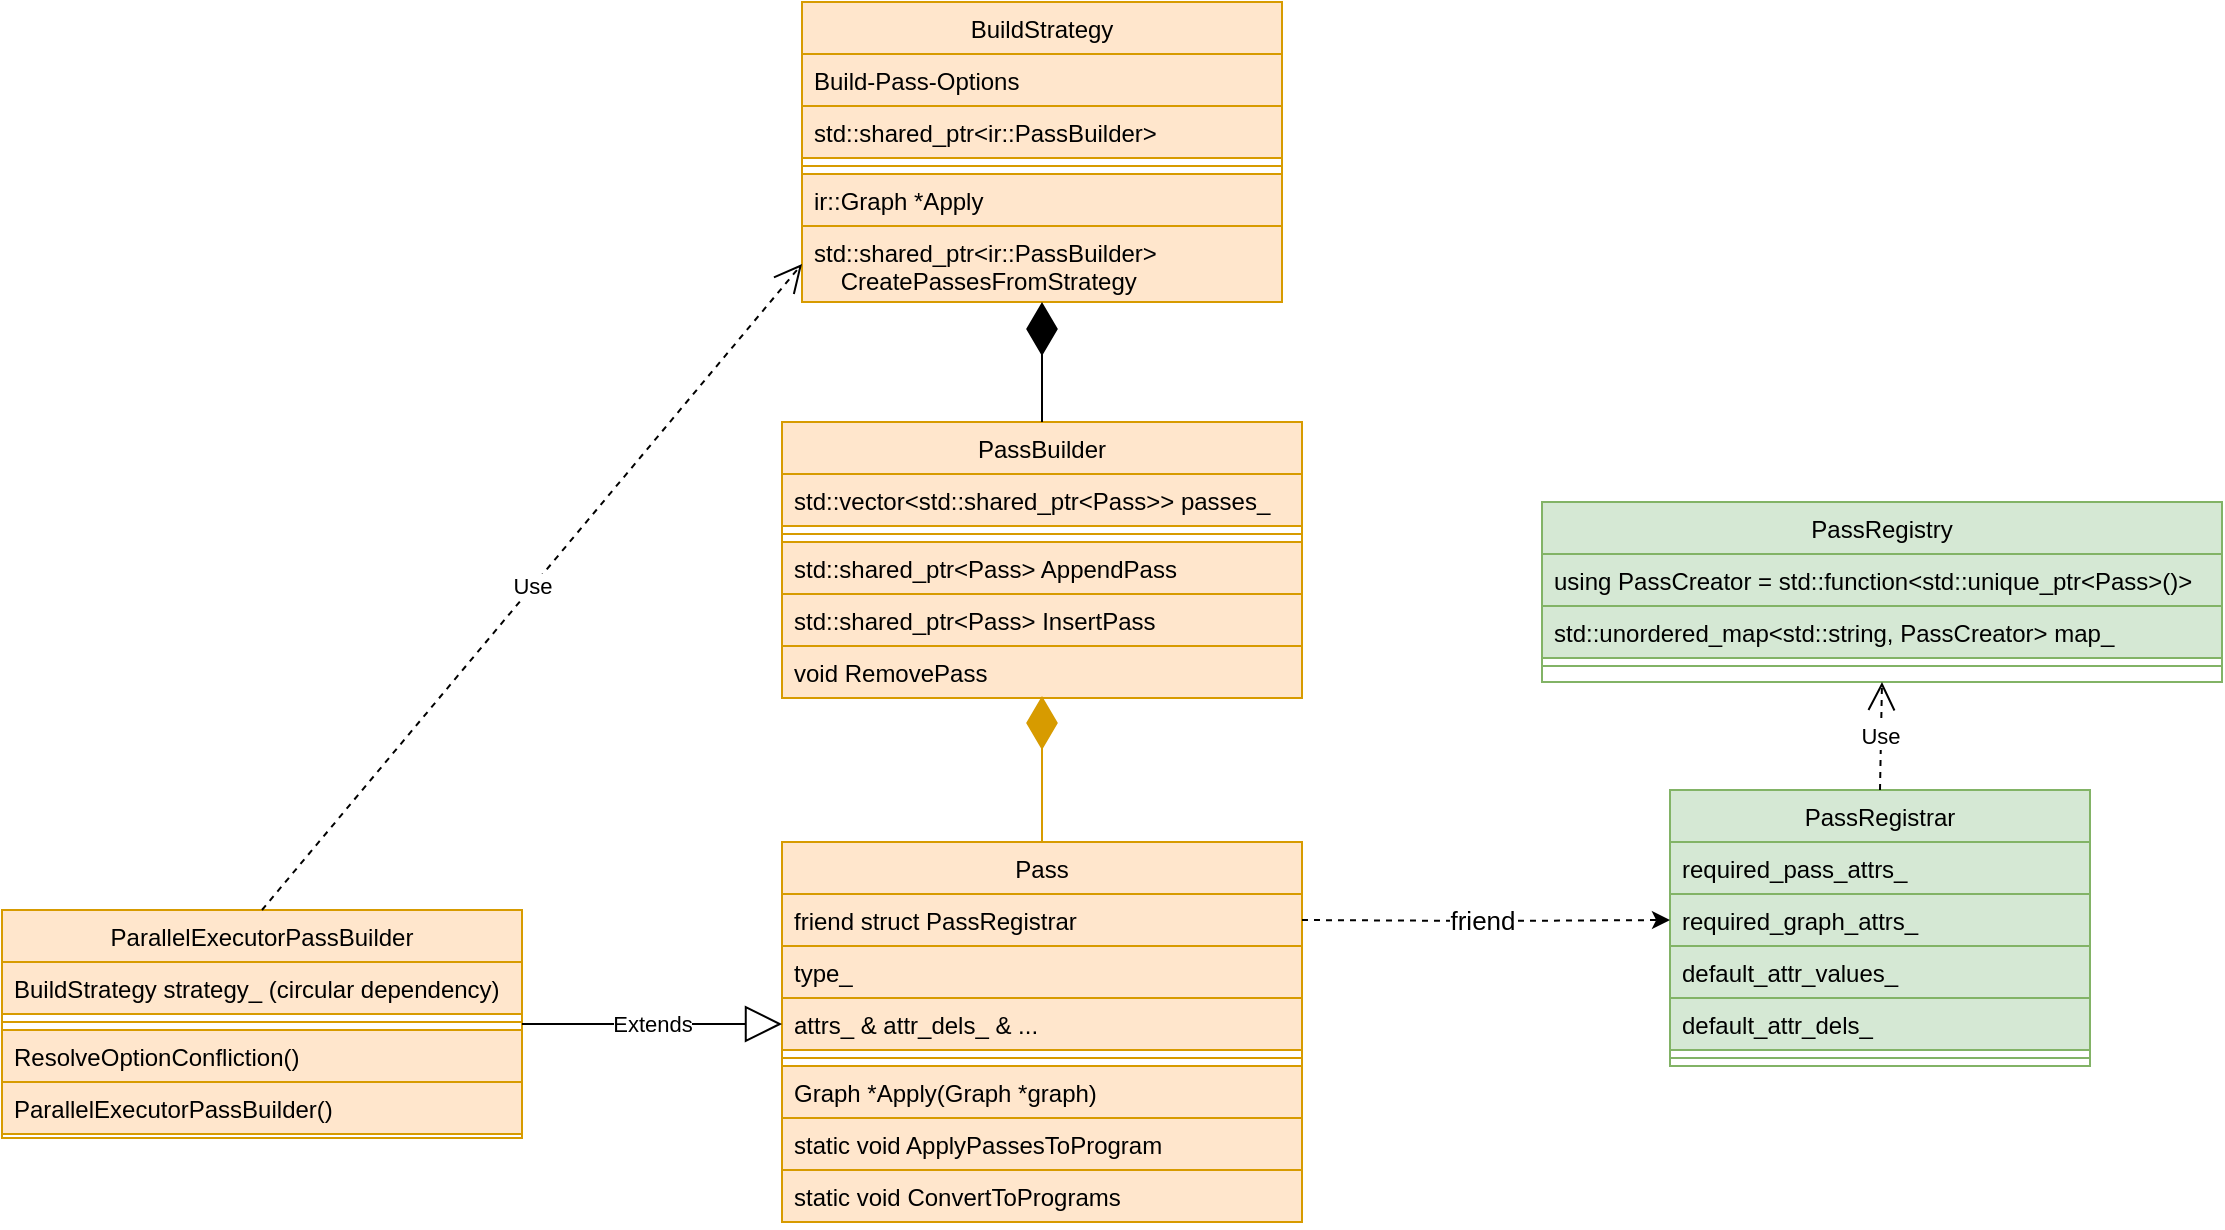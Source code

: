<mxfile version="21.1.7" type="github">
  <diagram id="C5RBs43oDa-KdzZeNtuy" name="Page-1">
    <mxGraphModel dx="1781" dy="509" grid="1" gridSize="10" guides="1" tooltips="1" connect="1" arrows="1" fold="1" page="1" pageScale="1" pageWidth="827" pageHeight="1169" math="0" shadow="0">
      <root>
        <mxCell id="WIyWlLk6GJQsqaUBKTNV-0" />
        <mxCell id="WIyWlLk6GJQsqaUBKTNV-1" parent="WIyWlLk6GJQsqaUBKTNV-0" />
        <mxCell id="zkfFHV4jXpPFQw0GAbJ--0" value="BuildStrategy" style="swimlane;fontStyle=0;align=center;verticalAlign=top;childLayout=stackLayout;horizontal=1;startSize=26;horizontalStack=0;resizeParent=1;resizeLast=0;collapsible=1;marginBottom=0;rounded=0;shadow=0;strokeWidth=1;fillColor=#ffe6cc;strokeColor=#d79b00;" parent="WIyWlLk6GJQsqaUBKTNV-1" vertex="1">
          <mxGeometry x="260" y="40" width="240" height="150" as="geometry">
            <mxRectangle x="230" y="140" width="160" height="26" as="alternateBounds" />
          </mxGeometry>
        </mxCell>
        <mxCell id="zkfFHV4jXpPFQw0GAbJ--1" value="Build-Pass-Options" style="text;align=left;verticalAlign=top;spacingLeft=4;spacingRight=4;overflow=hidden;rotatable=0;points=[[0,0.5],[1,0.5]];portConstraint=eastwest;fillColor=#ffe6cc;strokeColor=#d79b00;" parent="zkfFHV4jXpPFQw0GAbJ--0" vertex="1">
          <mxGeometry y="26" width="240" height="26" as="geometry" />
        </mxCell>
        <mxCell id="zkfFHV4jXpPFQw0GAbJ--3" value="std::shared_ptr&amp;lt;ir::PassBuilder&amp;gt;" style="text;align=left;verticalAlign=top;spacingLeft=4;spacingRight=4;overflow=hidden;rotatable=0;points=[[0,0.5],[1,0.5]];portConstraint=eastwest;rounded=0;shadow=0;html=1;fillColor=#ffe6cc;strokeColor=#d79b00;" parent="zkfFHV4jXpPFQw0GAbJ--0" vertex="1">
          <mxGeometry y="52" width="240" height="26" as="geometry" />
        </mxCell>
        <mxCell id="zkfFHV4jXpPFQw0GAbJ--4" value="" style="line;html=1;strokeWidth=1;align=left;verticalAlign=middle;spacingTop=-1;spacingLeft=3;spacingRight=3;rotatable=0;labelPosition=right;points=[];portConstraint=eastwest;fillColor=#ffe6cc;strokeColor=#d79b00;" parent="zkfFHV4jXpPFQw0GAbJ--0" vertex="1">
          <mxGeometry y="78" width="240" height="8" as="geometry" />
        </mxCell>
        <mxCell id="zkfFHV4jXpPFQw0GAbJ--5" value="ir::Graph *Apply" style="text;align=left;verticalAlign=top;spacingLeft=4;spacingRight=4;overflow=hidden;rotatable=0;points=[[0,0.5],[1,0.5]];portConstraint=eastwest;html=1;fillColor=#ffe6cc;strokeColor=#d79b00;" parent="zkfFHV4jXpPFQw0GAbJ--0" vertex="1">
          <mxGeometry y="86" width="240" height="26" as="geometry" />
        </mxCell>
        <mxCell id="vt0kdn2ONSh6rzozrYC7-0" value="std::shared_ptr&amp;lt;ir::PassBuilder&amp;gt; &lt;br&gt;&amp;nbsp; &amp;nbsp; CreatePassesFromStrategy" style="text;align=left;verticalAlign=top;spacingLeft=4;spacingRight=4;overflow=hidden;rotatable=0;points=[[0,0.5],[1,0.5]];portConstraint=eastwest;html=1;fillColor=#ffe6cc;strokeColor=#d79b00;" vertex="1" parent="zkfFHV4jXpPFQw0GAbJ--0">
          <mxGeometry y="112" width="240" height="38" as="geometry" />
        </mxCell>
        <mxCell id="zkfFHV4jXpPFQw0GAbJ--6" value="PassBuilder" style="swimlane;fontStyle=0;align=center;verticalAlign=top;childLayout=stackLayout;horizontal=1;startSize=26;horizontalStack=0;resizeParent=1;resizeLast=0;collapsible=1;marginBottom=0;rounded=0;shadow=0;strokeWidth=1;fillColor=#ffe6cc;strokeColor=#d79b00;" parent="WIyWlLk6GJQsqaUBKTNV-1" vertex="1">
          <mxGeometry x="250" y="250" width="260" height="138" as="geometry">
            <mxRectangle x="130" y="380" width="160" height="26" as="alternateBounds" />
          </mxGeometry>
        </mxCell>
        <mxCell id="zkfFHV4jXpPFQw0GAbJ--7" value="std::vector&lt;std::shared_ptr&lt;Pass&gt;&gt; passes_" style="text;align=left;verticalAlign=top;spacingLeft=4;spacingRight=4;overflow=hidden;rotatable=0;points=[[0,0.5],[1,0.5]];portConstraint=eastwest;fillColor=#ffe6cc;strokeColor=#d79b00;" parent="zkfFHV4jXpPFQw0GAbJ--6" vertex="1">
          <mxGeometry y="26" width="260" height="26" as="geometry" />
        </mxCell>
        <mxCell id="zkfFHV4jXpPFQw0GAbJ--9" value="" style="line;html=1;strokeWidth=1;align=left;verticalAlign=middle;spacingTop=-1;spacingLeft=3;spacingRight=3;rotatable=0;labelPosition=right;points=[];portConstraint=eastwest;fillColor=#ffe6cc;strokeColor=#d79b00;" parent="zkfFHV4jXpPFQw0GAbJ--6" vertex="1">
          <mxGeometry y="52" width="260" height="8" as="geometry" />
        </mxCell>
        <mxCell id="zkfFHV4jXpPFQw0GAbJ--10" value="std::shared_ptr&lt;Pass&gt; AppendPass" style="text;align=left;verticalAlign=top;spacingLeft=4;spacingRight=4;overflow=hidden;rotatable=0;points=[[0,0.5],[1,0.5]];portConstraint=eastwest;fontStyle=0;fillColor=#ffe6cc;strokeColor=#d79b00;" parent="zkfFHV4jXpPFQw0GAbJ--6" vertex="1">
          <mxGeometry y="60" width="260" height="26" as="geometry" />
        </mxCell>
        <mxCell id="zkfFHV4jXpPFQw0GAbJ--11" value="std::shared_ptr&lt;Pass&gt; InsertPass" style="text;align=left;verticalAlign=top;spacingLeft=4;spacingRight=4;overflow=hidden;rotatable=0;points=[[0,0.5],[1,0.5]];portConstraint=eastwest;fillColor=#ffe6cc;strokeColor=#d79b00;" parent="zkfFHV4jXpPFQw0GAbJ--6" vertex="1">
          <mxGeometry y="86" width="260" height="26" as="geometry" />
        </mxCell>
        <mxCell id="vt0kdn2ONSh6rzozrYC7-2" value="void RemovePass" style="text;align=left;verticalAlign=top;spacingLeft=4;spacingRight=4;overflow=hidden;rotatable=0;points=[[0,0.5],[1,0.5]];portConstraint=eastwest;fillColor=#ffe6cc;strokeColor=#d79b00;" vertex="1" parent="zkfFHV4jXpPFQw0GAbJ--6">
          <mxGeometry y="112" width="260" height="26" as="geometry" />
        </mxCell>
        <mxCell id="vt0kdn2ONSh6rzozrYC7-1" value="" style="endArrow=diamondThin;endFill=1;endSize=24;html=1;rounded=0;entryX=0.5;entryY=1;entryDx=0;entryDy=0;exitX=0.5;exitY=0;exitDx=0;exitDy=0;" edge="1" parent="WIyWlLk6GJQsqaUBKTNV-1" source="zkfFHV4jXpPFQw0GAbJ--6" target="zkfFHV4jXpPFQw0GAbJ--0">
          <mxGeometry width="160" relative="1" as="geometry">
            <mxPoint x="380" y="270" as="sourcePoint" />
            <mxPoint x="520" y="330" as="targetPoint" />
          </mxGeometry>
        </mxCell>
        <mxCell id="vt0kdn2ONSh6rzozrYC7-3" value="" style="endArrow=diamondThin;endFill=1;endSize=24;html=1;rounded=0;entryX=0.5;entryY=0.962;entryDx=0;entryDy=0;entryPerimeter=0;exitX=0.5;exitY=0;exitDx=0;exitDy=0;fillColor=#ffe6cc;strokeColor=#d79b00;" edge="1" parent="WIyWlLk6GJQsqaUBKTNV-1" source="vt0kdn2ONSh6rzozrYC7-4" target="vt0kdn2ONSh6rzozrYC7-2">
          <mxGeometry width="160" relative="1" as="geometry">
            <mxPoint x="380" y="460" as="sourcePoint" />
            <mxPoint x="379.5" y="450" as="targetPoint" />
          </mxGeometry>
        </mxCell>
        <mxCell id="vt0kdn2ONSh6rzozrYC7-4" value="Pass" style="swimlane;fontStyle=0;align=center;verticalAlign=top;childLayout=stackLayout;horizontal=1;startSize=26;horizontalStack=0;resizeParent=1;resizeLast=0;collapsible=1;marginBottom=0;rounded=0;shadow=0;strokeWidth=1;fillColor=#ffe6cc;strokeColor=#d79b00;" vertex="1" parent="WIyWlLk6GJQsqaUBKTNV-1">
          <mxGeometry x="250" y="460" width="260" height="190" as="geometry">
            <mxRectangle x="130" y="380" width="160" height="26" as="alternateBounds" />
          </mxGeometry>
        </mxCell>
        <mxCell id="vt0kdn2ONSh6rzozrYC7-28" value="friend struct PassRegistrar" style="text;align=left;verticalAlign=top;spacingLeft=4;spacingRight=4;overflow=hidden;rotatable=0;points=[[0,0.5],[1,0.5]];portConstraint=eastwest;fillColor=#ffe6cc;strokeColor=#d79b00;" vertex="1" parent="vt0kdn2ONSh6rzozrYC7-4">
          <mxGeometry y="26" width="260" height="26" as="geometry" />
        </mxCell>
        <mxCell id="vt0kdn2ONSh6rzozrYC7-5" value="type_" style="text;align=left;verticalAlign=top;spacingLeft=4;spacingRight=4;overflow=hidden;rotatable=0;points=[[0,0.5],[1,0.5]];portConstraint=eastwest;fillColor=#ffe6cc;strokeColor=#d79b00;" vertex="1" parent="vt0kdn2ONSh6rzozrYC7-4">
          <mxGeometry y="52" width="260" height="26" as="geometry" />
        </mxCell>
        <mxCell id="vt0kdn2ONSh6rzozrYC7-31" value="attrs_ &amp; attr_dels_ &amp; ..." style="text;align=left;verticalAlign=top;spacingLeft=4;spacingRight=4;overflow=hidden;rotatable=0;points=[[0,0.5],[1,0.5]];portConstraint=eastwest;fillColor=#ffe6cc;strokeColor=#d79b00;" vertex="1" parent="vt0kdn2ONSh6rzozrYC7-4">
          <mxGeometry y="78" width="260" height="26" as="geometry" />
        </mxCell>
        <mxCell id="vt0kdn2ONSh6rzozrYC7-6" value="" style="line;html=1;strokeWidth=1;align=left;verticalAlign=middle;spacingTop=-1;spacingLeft=3;spacingRight=3;rotatable=0;labelPosition=right;points=[];portConstraint=eastwest;fillColor=#ffe6cc;strokeColor=#d79b00;" vertex="1" parent="vt0kdn2ONSh6rzozrYC7-4">
          <mxGeometry y="104" width="260" height="8" as="geometry" />
        </mxCell>
        <mxCell id="vt0kdn2ONSh6rzozrYC7-7" value="Graph *Apply(Graph *graph)" style="text;align=left;verticalAlign=top;spacingLeft=4;spacingRight=4;overflow=hidden;rotatable=0;points=[[0,0.5],[1,0.5]];portConstraint=eastwest;fontStyle=0;fillColor=#ffe6cc;strokeColor=#d79b00;" vertex="1" parent="vt0kdn2ONSh6rzozrYC7-4">
          <mxGeometry y="112" width="260" height="26" as="geometry" />
        </mxCell>
        <mxCell id="vt0kdn2ONSh6rzozrYC7-8" value="static void ApplyPassesToProgram" style="text;align=left;verticalAlign=top;spacingLeft=4;spacingRight=4;overflow=hidden;rotatable=0;points=[[0,0.5],[1,0.5]];portConstraint=eastwest;fillColor=#ffe6cc;strokeColor=#d79b00;" vertex="1" parent="vt0kdn2ONSh6rzozrYC7-4">
          <mxGeometry y="138" width="260" height="26" as="geometry" />
        </mxCell>
        <mxCell id="vt0kdn2ONSh6rzozrYC7-9" value="static void ConvertToPrograms" style="text;align=left;verticalAlign=top;spacingLeft=4;spacingRight=4;overflow=hidden;rotatable=0;points=[[0,0.5],[1,0.5]];portConstraint=eastwest;fillColor=#ffe6cc;strokeColor=#d79b00;" vertex="1" parent="vt0kdn2ONSh6rzozrYC7-4">
          <mxGeometry y="164" width="260" height="26" as="geometry" />
        </mxCell>
        <mxCell id="vt0kdn2ONSh6rzozrYC7-12" value="PassRegistry" style="swimlane;fontStyle=0;align=center;verticalAlign=top;childLayout=stackLayout;horizontal=1;startSize=26;horizontalStack=0;resizeParent=1;resizeLast=0;collapsible=1;marginBottom=0;rounded=0;shadow=0;strokeWidth=1;fillColor=#d5e8d4;strokeColor=#82b366;" vertex="1" parent="WIyWlLk6GJQsqaUBKTNV-1">
          <mxGeometry x="630" y="290" width="340" height="90" as="geometry">
            <mxRectangle x="130" y="380" width="160" height="26" as="alternateBounds" />
          </mxGeometry>
        </mxCell>
        <mxCell id="vt0kdn2ONSh6rzozrYC7-15" value="using PassCreator = std::function&lt;std::unique_ptr&lt;Pass&gt;()&gt;" style="text;align=left;verticalAlign=top;spacingLeft=4;spacingRight=4;overflow=hidden;rotatable=0;points=[[0,0.5],[1,0.5]];portConstraint=eastwest;fillColor=#d5e8d4;strokeColor=#82b366;" vertex="1" parent="vt0kdn2ONSh6rzozrYC7-12">
          <mxGeometry y="26" width="340" height="26" as="geometry" />
        </mxCell>
        <mxCell id="vt0kdn2ONSh6rzozrYC7-13" value="std::unordered_map&lt;std::string, PassCreator&gt; map_" style="text;align=left;verticalAlign=top;spacingLeft=4;spacingRight=4;overflow=hidden;rotatable=0;points=[[0,0.5],[1,0.5]];portConstraint=eastwest;fillColor=#d5e8d4;strokeColor=#82b366;" vertex="1" parent="vt0kdn2ONSh6rzozrYC7-12">
          <mxGeometry y="52" width="340" height="26" as="geometry" />
        </mxCell>
        <mxCell id="vt0kdn2ONSh6rzozrYC7-16" value="" style="line;html=1;strokeWidth=1;align=left;verticalAlign=middle;spacingTop=-1;spacingLeft=3;spacingRight=3;rotatable=0;labelPosition=right;points=[];portConstraint=eastwest;fillColor=#d5e8d4;strokeColor=#82b366;" vertex="1" parent="vt0kdn2ONSh6rzozrYC7-12">
          <mxGeometry y="78" width="340" height="8" as="geometry" />
        </mxCell>
        <mxCell id="vt0kdn2ONSh6rzozrYC7-20" value="PassRegistrar" style="swimlane;fontStyle=0;align=center;verticalAlign=top;childLayout=stackLayout;horizontal=1;startSize=26;horizontalStack=0;resizeParent=1;resizeLast=0;collapsible=1;marginBottom=0;rounded=0;shadow=0;strokeWidth=1;fillColor=#d5e8d4;strokeColor=#82b366;" vertex="1" parent="WIyWlLk6GJQsqaUBKTNV-1">
          <mxGeometry x="694" y="434" width="210" height="138" as="geometry">
            <mxRectangle x="130" y="380" width="160" height="26" as="alternateBounds" />
          </mxGeometry>
        </mxCell>
        <mxCell id="vt0kdn2ONSh6rzozrYC7-21" value="required_pass_attrs_" style="text;align=left;verticalAlign=top;spacingLeft=4;spacingRight=4;overflow=hidden;rotatable=0;points=[[0,0.5],[1,0.5]];portConstraint=eastwest;fillColor=#d5e8d4;strokeColor=#82b366;" vertex="1" parent="vt0kdn2ONSh6rzozrYC7-20">
          <mxGeometry y="26" width="210" height="26" as="geometry" />
        </mxCell>
        <mxCell id="vt0kdn2ONSh6rzozrYC7-22" value="required_graph_attrs_" style="text;align=left;verticalAlign=top;spacingLeft=4;spacingRight=4;overflow=hidden;rotatable=0;points=[[0,0.5],[1,0.5]];portConstraint=eastwest;fillColor=#d5e8d4;strokeColor=#82b366;" vertex="1" parent="vt0kdn2ONSh6rzozrYC7-20">
          <mxGeometry y="52" width="210" height="26" as="geometry" />
        </mxCell>
        <mxCell id="vt0kdn2ONSh6rzozrYC7-26" value="default_attr_values_" style="text;align=left;verticalAlign=top;spacingLeft=4;spacingRight=4;overflow=hidden;rotatable=0;points=[[0,0.5],[1,0.5]];portConstraint=eastwest;fillColor=#d5e8d4;strokeColor=#82b366;" vertex="1" parent="vt0kdn2ONSh6rzozrYC7-20">
          <mxGeometry y="78" width="210" height="26" as="geometry" />
        </mxCell>
        <mxCell id="vt0kdn2ONSh6rzozrYC7-27" value="default_attr_dels_" style="text;align=left;verticalAlign=top;spacingLeft=4;spacingRight=4;overflow=hidden;rotatable=0;points=[[0,0.5],[1,0.5]];portConstraint=eastwest;fillColor=#d5e8d4;strokeColor=#82b366;" vertex="1" parent="vt0kdn2ONSh6rzozrYC7-20">
          <mxGeometry y="104" width="210" height="26" as="geometry" />
        </mxCell>
        <mxCell id="vt0kdn2ONSh6rzozrYC7-23" value="" style="line;html=1;strokeWidth=1;align=left;verticalAlign=middle;spacingTop=-1;spacingLeft=3;spacingRight=3;rotatable=0;labelPosition=right;points=[];portConstraint=eastwest;fillColor=#d5e8d4;strokeColor=#82b366;" vertex="1" parent="vt0kdn2ONSh6rzozrYC7-20">
          <mxGeometry y="130" width="210" height="8" as="geometry" />
        </mxCell>
        <mxCell id="vt0kdn2ONSh6rzozrYC7-25" value="Use" style="endArrow=open;endSize=12;dashed=1;html=1;rounded=0;entryX=0.5;entryY=1;entryDx=0;entryDy=0;exitX=0.5;exitY=0;exitDx=0;exitDy=0;" edge="1" parent="WIyWlLk6GJQsqaUBKTNV-1" source="vt0kdn2ONSh6rzozrYC7-20" target="vt0kdn2ONSh6rzozrYC7-12">
          <mxGeometry width="160" relative="1" as="geometry">
            <mxPoint x="520" y="450" as="sourcePoint" />
            <mxPoint x="590" y="420" as="targetPoint" />
          </mxGeometry>
        </mxCell>
        <mxCell id="vt0kdn2ONSh6rzozrYC7-29" style="edgeStyle=orthogonalEdgeStyle;rounded=0;orthogonalLoop=1;jettySize=auto;html=1;entryX=0;entryY=0.5;entryDx=0;entryDy=0;dashed=1;" edge="1" parent="WIyWlLk6GJQsqaUBKTNV-1" target="vt0kdn2ONSh6rzozrYC7-22">
          <mxGeometry relative="1" as="geometry">
            <mxPoint x="510" y="499" as="sourcePoint" />
          </mxGeometry>
        </mxCell>
        <mxCell id="vt0kdn2ONSh6rzozrYC7-30" value="friend" style="edgeLabel;html=1;align=center;verticalAlign=middle;resizable=0;points=[];fontSize=13;" vertex="1" connectable="0" parent="vt0kdn2ONSh6rzozrYC7-29">
          <mxGeometry x="0.215" y="1" relative="1" as="geometry">
            <mxPoint x="-22" y="1" as="offset" />
          </mxGeometry>
        </mxCell>
        <mxCell id="vt0kdn2ONSh6rzozrYC7-32" value="ParallelExecutorPassBuilder" style="swimlane;fontStyle=0;align=center;verticalAlign=top;childLayout=stackLayout;horizontal=1;startSize=26;horizontalStack=0;resizeParent=1;resizeLast=0;collapsible=1;marginBottom=0;rounded=0;shadow=0;strokeWidth=1;fillColor=#ffe6cc;strokeColor=#d79b00;" vertex="1" parent="WIyWlLk6GJQsqaUBKTNV-1">
          <mxGeometry x="-140" y="494" width="260" height="114" as="geometry">
            <mxRectangle x="130" y="380" width="160" height="26" as="alternateBounds" />
          </mxGeometry>
        </mxCell>
        <mxCell id="vt0kdn2ONSh6rzozrYC7-33" value="BuildStrategy strategy_ (circular dependency)" style="text;align=left;verticalAlign=top;spacingLeft=4;spacingRight=4;overflow=hidden;rotatable=0;points=[[0,0.5],[1,0.5]];portConstraint=eastwest;fillColor=#ffe6cc;strokeColor=#d79b00;" vertex="1" parent="vt0kdn2ONSh6rzozrYC7-32">
          <mxGeometry y="26" width="260" height="26" as="geometry" />
        </mxCell>
        <mxCell id="vt0kdn2ONSh6rzozrYC7-36" value="" style="line;html=1;strokeWidth=1;align=left;verticalAlign=middle;spacingTop=-1;spacingLeft=3;spacingRight=3;rotatable=0;labelPosition=right;points=[];portConstraint=eastwest;fillColor=#ffe6cc;strokeColor=#d79b00;" vertex="1" parent="vt0kdn2ONSh6rzozrYC7-32">
          <mxGeometry y="52" width="260" height="8" as="geometry" />
        </mxCell>
        <mxCell id="vt0kdn2ONSh6rzozrYC7-37" value="ResolveOptionConfliction()" style="text;align=left;verticalAlign=top;spacingLeft=4;spacingRight=4;overflow=hidden;rotatable=0;points=[[0,0.5],[1,0.5]];portConstraint=eastwest;fontStyle=0;fillColor=#ffe6cc;strokeColor=#d79b00;" vertex="1" parent="vt0kdn2ONSh6rzozrYC7-32">
          <mxGeometry y="60" width="260" height="26" as="geometry" />
        </mxCell>
        <mxCell id="vt0kdn2ONSh6rzozrYC7-38" value="ParallelExecutorPassBuilder()" style="text;align=left;verticalAlign=top;spacingLeft=4;spacingRight=4;overflow=hidden;rotatable=0;points=[[0,0.5],[1,0.5]];portConstraint=eastwest;fillColor=#ffe6cc;strokeColor=#d79b00;" vertex="1" parent="vt0kdn2ONSh6rzozrYC7-32">
          <mxGeometry y="86" width="260" height="26" as="geometry" />
        </mxCell>
        <mxCell id="vt0kdn2ONSh6rzozrYC7-41" value="Extends" style="endArrow=block;endSize=16;endFill=0;html=1;rounded=0;entryX=0;entryY=0.5;entryDx=0;entryDy=0;exitX=1;exitY=0.5;exitDx=0;exitDy=0;" edge="1" parent="WIyWlLk6GJQsqaUBKTNV-1" source="vt0kdn2ONSh6rzozrYC7-32" target="vt0kdn2ONSh6rzozrYC7-31">
          <mxGeometry width="160" relative="1" as="geometry">
            <mxPoint x="110" y="460" as="sourcePoint" />
            <mxPoint x="270" y="460" as="targetPoint" />
          </mxGeometry>
        </mxCell>
        <mxCell id="vt0kdn2ONSh6rzozrYC7-43" value="Use" style="endArrow=open;endSize=12;dashed=1;html=1;rounded=0;entryX=0;entryY=0.5;entryDx=0;entryDy=0;exitX=0.5;exitY=0;exitDx=0;exitDy=0;" edge="1" parent="WIyWlLk6GJQsqaUBKTNV-1" source="vt0kdn2ONSh6rzozrYC7-32" target="vt0kdn2ONSh6rzozrYC7-0">
          <mxGeometry width="160" relative="1" as="geometry">
            <mxPoint x="150" y="320" as="sourcePoint" />
            <mxPoint x="310" y="320" as="targetPoint" />
          </mxGeometry>
        </mxCell>
      </root>
    </mxGraphModel>
  </diagram>
</mxfile>
